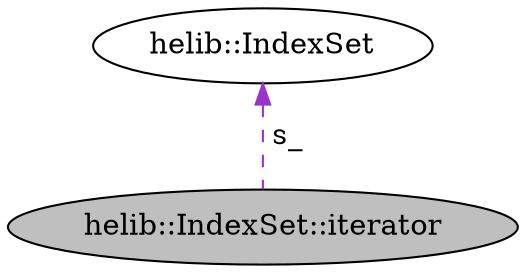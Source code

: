 digraph "helib::IndexSet::iterator"
{
  N1 [label="helib::IndexSet::iterator",color="black", fillcolor="grey75", style="filled", fontcolor="black"];
  N2 -> N1 [dir="back",color="darkorchid3",style="dashed",label=" s_" ];
  N2 [label="helib::IndexSet",color="black", fillcolor="white", style="filled",tooltip="A dynamic set of non-negative integers. "];
}
